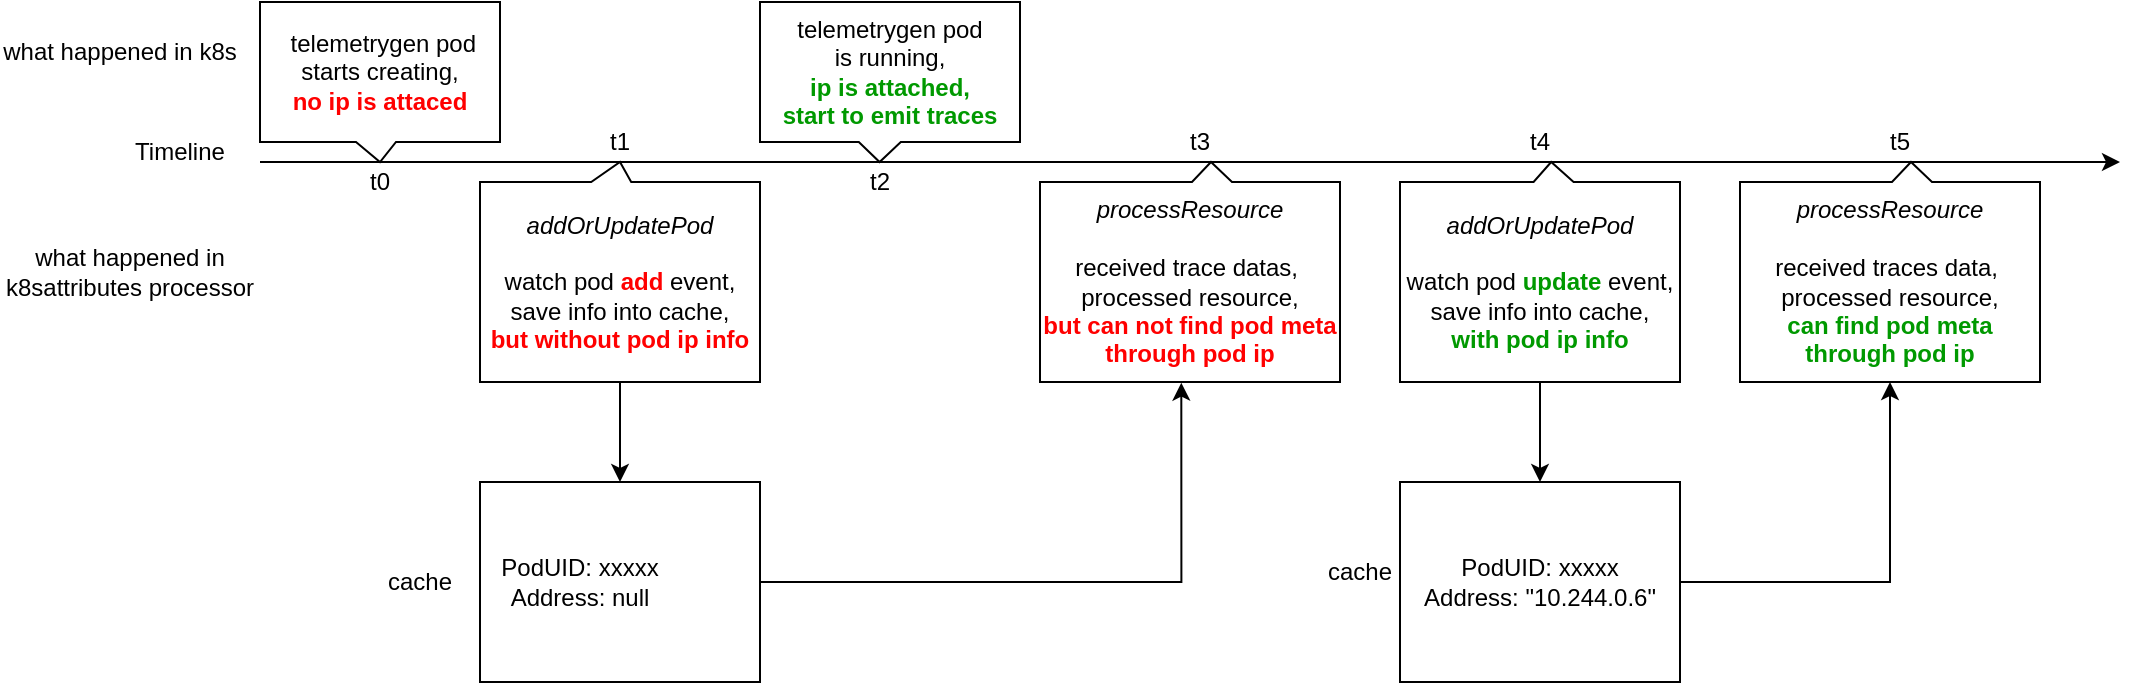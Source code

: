 <mxfile version="21.0.10" type="github">
  <diagram name="Page-1" id="yXMUuwS_kHCdWLO_fU8T">
    <mxGraphModel dx="658" dy="408" grid="1" gridSize="10" guides="1" tooltips="1" connect="1" arrows="1" fold="1" page="1" pageScale="1" pageWidth="850" pageHeight="1100" math="0" shadow="0">
      <root>
        <mxCell id="0" />
        <mxCell id="1" parent="0" />
        <mxCell id="IzNX1caz8K1Fp2sgaAPx-1" value="" style="endArrow=classic;html=1;rounded=0;" edge="1" parent="1">
          <mxGeometry width="50" height="50" relative="1" as="geometry">
            <mxPoint x="160" y="280" as="sourcePoint" />
            <mxPoint x="1090" y="280" as="targetPoint" />
          </mxGeometry>
        </mxCell>
        <mxCell id="IzNX1caz8K1Fp2sgaAPx-2" value="Timeline" style="text;html=1;strokeColor=none;fillColor=none;align=center;verticalAlign=middle;whiteSpace=wrap;rounded=0;" vertex="1" parent="1">
          <mxGeometry x="90" y="260" width="60" height="30" as="geometry" />
        </mxCell>
        <mxCell id="IzNX1caz8K1Fp2sgaAPx-4" value="&amp;nbsp;telemetrygen pod starts creating, &lt;br&gt;&lt;font color=&quot;#ff0000&quot;&gt;&lt;b&gt;no ip is attaced&lt;/b&gt;&lt;/font&gt;" style="shape=callout;whiteSpace=wrap;html=1;perimeter=calloutPerimeter;size=10;position=0.4;base=20;" vertex="1" parent="1">
          <mxGeometry x="160" y="200" width="120" height="80" as="geometry" />
        </mxCell>
        <mxCell id="IzNX1caz8K1Fp2sgaAPx-5" value="t0" style="text;html=1;strokeColor=none;fillColor=none;align=center;verticalAlign=middle;whiteSpace=wrap;rounded=0;" vertex="1" parent="1">
          <mxGeometry x="190" y="280" width="60" height="20" as="geometry" />
        </mxCell>
        <mxCell id="IzNX1caz8K1Fp2sgaAPx-24" style="edgeStyle=orthogonalEdgeStyle;rounded=0;orthogonalLoop=1;jettySize=auto;html=1;exitX=0.5;exitY=0;exitDx=0;exitDy=0;exitPerimeter=0;entryX=0.5;entryY=0;entryDx=0;entryDy=0;" edge="1" parent="1" source="IzNX1caz8K1Fp2sgaAPx-6" target="IzNX1caz8K1Fp2sgaAPx-20">
          <mxGeometry relative="1" as="geometry" />
        </mxCell>
        <mxCell id="IzNX1caz8K1Fp2sgaAPx-6" value="&lt;i&gt;addOrUpdatePod&lt;/i&gt;&lt;br&gt;&lt;br&gt;watch pod &lt;b&gt;&lt;font color=&quot;#ff0000&quot;&gt;add&lt;/font&gt;&lt;/b&gt; event, save info into cache, &lt;br&gt;&lt;b&gt;&lt;font color=&quot;#ff0000&quot;&gt;but without pod ip info&lt;/font&gt;&lt;/b&gt;" style="shape=callout;whiteSpace=wrap;html=1;perimeter=calloutPerimeter;size=10;position=0.46;base=20;direction=west;" vertex="1" parent="1">
          <mxGeometry x="270" y="280" width="140" height="110" as="geometry" />
        </mxCell>
        <mxCell id="IzNX1caz8K1Fp2sgaAPx-7" value="t1" style="text;html=1;strokeColor=none;fillColor=none;align=center;verticalAlign=middle;whiteSpace=wrap;rounded=0;" vertex="1" parent="1">
          <mxGeometry x="310" y="260" width="60" height="20" as="geometry" />
        </mxCell>
        <mxCell id="IzNX1caz8K1Fp2sgaAPx-9" value="what happened in k8s" style="text;html=1;strokeColor=none;fillColor=none;align=center;verticalAlign=middle;whiteSpace=wrap;rounded=0;" vertex="1" parent="1">
          <mxGeometry x="30" y="210" width="120" height="30" as="geometry" />
        </mxCell>
        <mxCell id="IzNX1caz8K1Fp2sgaAPx-10" value="what happened in k8sattributes processor" style="text;html=1;strokeColor=none;fillColor=none;align=center;verticalAlign=middle;whiteSpace=wrap;rounded=0;" vertex="1" parent="1">
          <mxGeometry x="30" y="320" width="130" height="30" as="geometry" />
        </mxCell>
        <mxCell id="IzNX1caz8K1Fp2sgaAPx-11" value="telemetrygen pod &lt;br&gt;is running,&lt;br&gt;&lt;font color=&quot;#009900&quot;&gt;&lt;b&gt;ip is attached,&lt;br&gt;start to emit traces&lt;/b&gt;&lt;/font&gt;" style="shape=callout;whiteSpace=wrap;html=1;perimeter=calloutPerimeter;size=10;position=0.38;base=21;position2=0.46;" vertex="1" parent="1">
          <mxGeometry x="410" y="200" width="130" height="80" as="geometry" />
        </mxCell>
        <mxCell id="IzNX1caz8K1Fp2sgaAPx-12" value="t2" style="text;html=1;strokeColor=none;fillColor=none;align=center;verticalAlign=middle;whiteSpace=wrap;rounded=0;" vertex="1" parent="1">
          <mxGeometry x="440" y="280" width="60" height="20" as="geometry" />
        </mxCell>
        <mxCell id="IzNX1caz8K1Fp2sgaAPx-13" value="&lt;i&gt;processResource&lt;/i&gt;&lt;br&gt;&lt;br&gt;received trace datas,&amp;nbsp;&lt;br&gt;processed resource,&lt;br&gt;&lt;b&gt;&lt;font color=&quot;#ff0000&quot;&gt;but can not find pod meta through pod ip&lt;/font&gt;&lt;/b&gt;" style="shape=callout;whiteSpace=wrap;html=1;perimeter=calloutPerimeter;size=10;position=0.36;base=20;direction=west;position2=0.43;" vertex="1" parent="1">
          <mxGeometry x="550" y="280" width="150" height="110" as="geometry" />
        </mxCell>
        <mxCell id="IzNX1caz8K1Fp2sgaAPx-14" value="t3" style="text;html=1;strokeColor=none;fillColor=none;align=center;verticalAlign=middle;whiteSpace=wrap;rounded=0;" vertex="1" parent="1">
          <mxGeometry x="600" y="260" width="60" height="20" as="geometry" />
        </mxCell>
        <mxCell id="IzNX1caz8K1Fp2sgaAPx-25" style="edgeStyle=orthogonalEdgeStyle;rounded=0;orthogonalLoop=1;jettySize=auto;html=1;exitX=0.5;exitY=0;exitDx=0;exitDy=0;exitPerimeter=0;entryX=0.5;entryY=0;entryDx=0;entryDy=0;" edge="1" parent="1" source="IzNX1caz8K1Fp2sgaAPx-16" target="IzNX1caz8K1Fp2sgaAPx-21">
          <mxGeometry relative="1" as="geometry" />
        </mxCell>
        <mxCell id="IzNX1caz8K1Fp2sgaAPx-16" value="&lt;i&gt;addOrUpdatePod&lt;/i&gt;&lt;br&gt;&lt;br&gt;watch pod &lt;b&gt;&lt;font color=&quot;#009900&quot;&gt;update&lt;/font&gt;&lt;/b&gt; event, &lt;br&gt;save info into cache,&lt;br style=&quot;border-color: var(--border-color);&quot;&gt;&lt;font color=&quot;#009900&quot;&gt;&lt;b&gt;with pod ip info&lt;/b&gt;&lt;/font&gt;" style="shape=callout;whiteSpace=wrap;html=1;perimeter=calloutPerimeter;size=10;position=0.38;base=20;direction=west;position2=0.46;" vertex="1" parent="1">
          <mxGeometry x="730" y="280" width="140" height="110" as="geometry" />
        </mxCell>
        <mxCell id="IzNX1caz8K1Fp2sgaAPx-17" value="t4" style="text;html=1;strokeColor=none;fillColor=none;align=center;verticalAlign=middle;whiteSpace=wrap;rounded=0;" vertex="1" parent="1">
          <mxGeometry x="770" y="260" width="60" height="20" as="geometry" />
        </mxCell>
        <mxCell id="IzNX1caz8K1Fp2sgaAPx-18" value="&lt;i style=&quot;border-color: var(--border-color);&quot;&gt;processResource&lt;br&gt;&lt;/i&gt;&lt;br&gt;received traces data,&amp;nbsp;&lt;br&gt;processed resource,&lt;br&gt;&lt;font color=&quot;#009900&quot;&gt;&lt;b&gt;can find pod meta through pod ip&lt;/b&gt;&lt;/font&gt;" style="shape=callout;whiteSpace=wrap;html=1;perimeter=calloutPerimeter;size=10;position=0.36;base=20;direction=west;position2=0.43;" vertex="1" parent="1">
          <mxGeometry x="900" y="280" width="150" height="110" as="geometry" />
        </mxCell>
        <mxCell id="IzNX1caz8K1Fp2sgaAPx-19" value="t5" style="text;html=1;strokeColor=none;fillColor=none;align=center;verticalAlign=middle;whiteSpace=wrap;rounded=0;" vertex="1" parent="1">
          <mxGeometry x="950" y="260" width="60" height="20" as="geometry" />
        </mxCell>
        <mxCell id="IzNX1caz8K1Fp2sgaAPx-20" value="" style="rounded=0;whiteSpace=wrap;html=1;" vertex="1" parent="1">
          <mxGeometry x="270" y="440" width="140" height="100" as="geometry" />
        </mxCell>
        <mxCell id="IzNX1caz8K1Fp2sgaAPx-26" style="edgeStyle=orthogonalEdgeStyle;rounded=0;orthogonalLoop=1;jettySize=auto;html=1;exitX=1;exitY=0.5;exitDx=0;exitDy=0;entryX=0.529;entryY=-0.003;entryDx=0;entryDy=0;entryPerimeter=0;" edge="1" parent="1" source="IzNX1caz8K1Fp2sgaAPx-20" target="IzNX1caz8K1Fp2sgaAPx-13">
          <mxGeometry relative="1" as="geometry" />
        </mxCell>
        <mxCell id="IzNX1caz8K1Fp2sgaAPx-27" style="edgeStyle=orthogonalEdgeStyle;rounded=0;orthogonalLoop=1;jettySize=auto;html=1;exitX=1;exitY=0.5;exitDx=0;exitDy=0;entryX=0.5;entryY=0;entryDx=0;entryDy=0;entryPerimeter=0;" edge="1" parent="1" source="IzNX1caz8K1Fp2sgaAPx-21" target="IzNX1caz8K1Fp2sgaAPx-18">
          <mxGeometry relative="1" as="geometry" />
        </mxCell>
        <mxCell id="IzNX1caz8K1Fp2sgaAPx-21" value="PodUID: xxxxx&lt;br style=&quot;border-color: var(--border-color);&quot;&gt;Address: &quot;10.244.0.6&lt;span style=&quot;background-color: initial;&quot;&gt;&quot;&lt;/span&gt;" style="rounded=0;whiteSpace=wrap;html=1;" vertex="1" parent="1">
          <mxGeometry x="730" y="440" width="140" height="100" as="geometry" />
        </mxCell>
        <mxCell id="IzNX1caz8K1Fp2sgaAPx-22" value="cache" style="text;html=1;strokeColor=none;fillColor=none;align=center;verticalAlign=middle;whiteSpace=wrap;rounded=0;" vertex="1" parent="1">
          <mxGeometry x="210" y="475" width="60" height="30" as="geometry" />
        </mxCell>
        <mxCell id="IzNX1caz8K1Fp2sgaAPx-23" value="PodUID: xxxxx&lt;br&gt;Address: null" style="text;html=1;strokeColor=none;fillColor=none;align=center;verticalAlign=middle;whiteSpace=wrap;rounded=0;" vertex="1" parent="1">
          <mxGeometry x="270" y="475" width="100" height="30" as="geometry" />
        </mxCell>
        <mxCell id="IzNX1caz8K1Fp2sgaAPx-28" value="cache" style="text;html=1;strokeColor=none;fillColor=none;align=center;verticalAlign=middle;whiteSpace=wrap;rounded=0;" vertex="1" parent="1">
          <mxGeometry x="680" y="470" width="60" height="30" as="geometry" />
        </mxCell>
      </root>
    </mxGraphModel>
  </diagram>
</mxfile>
